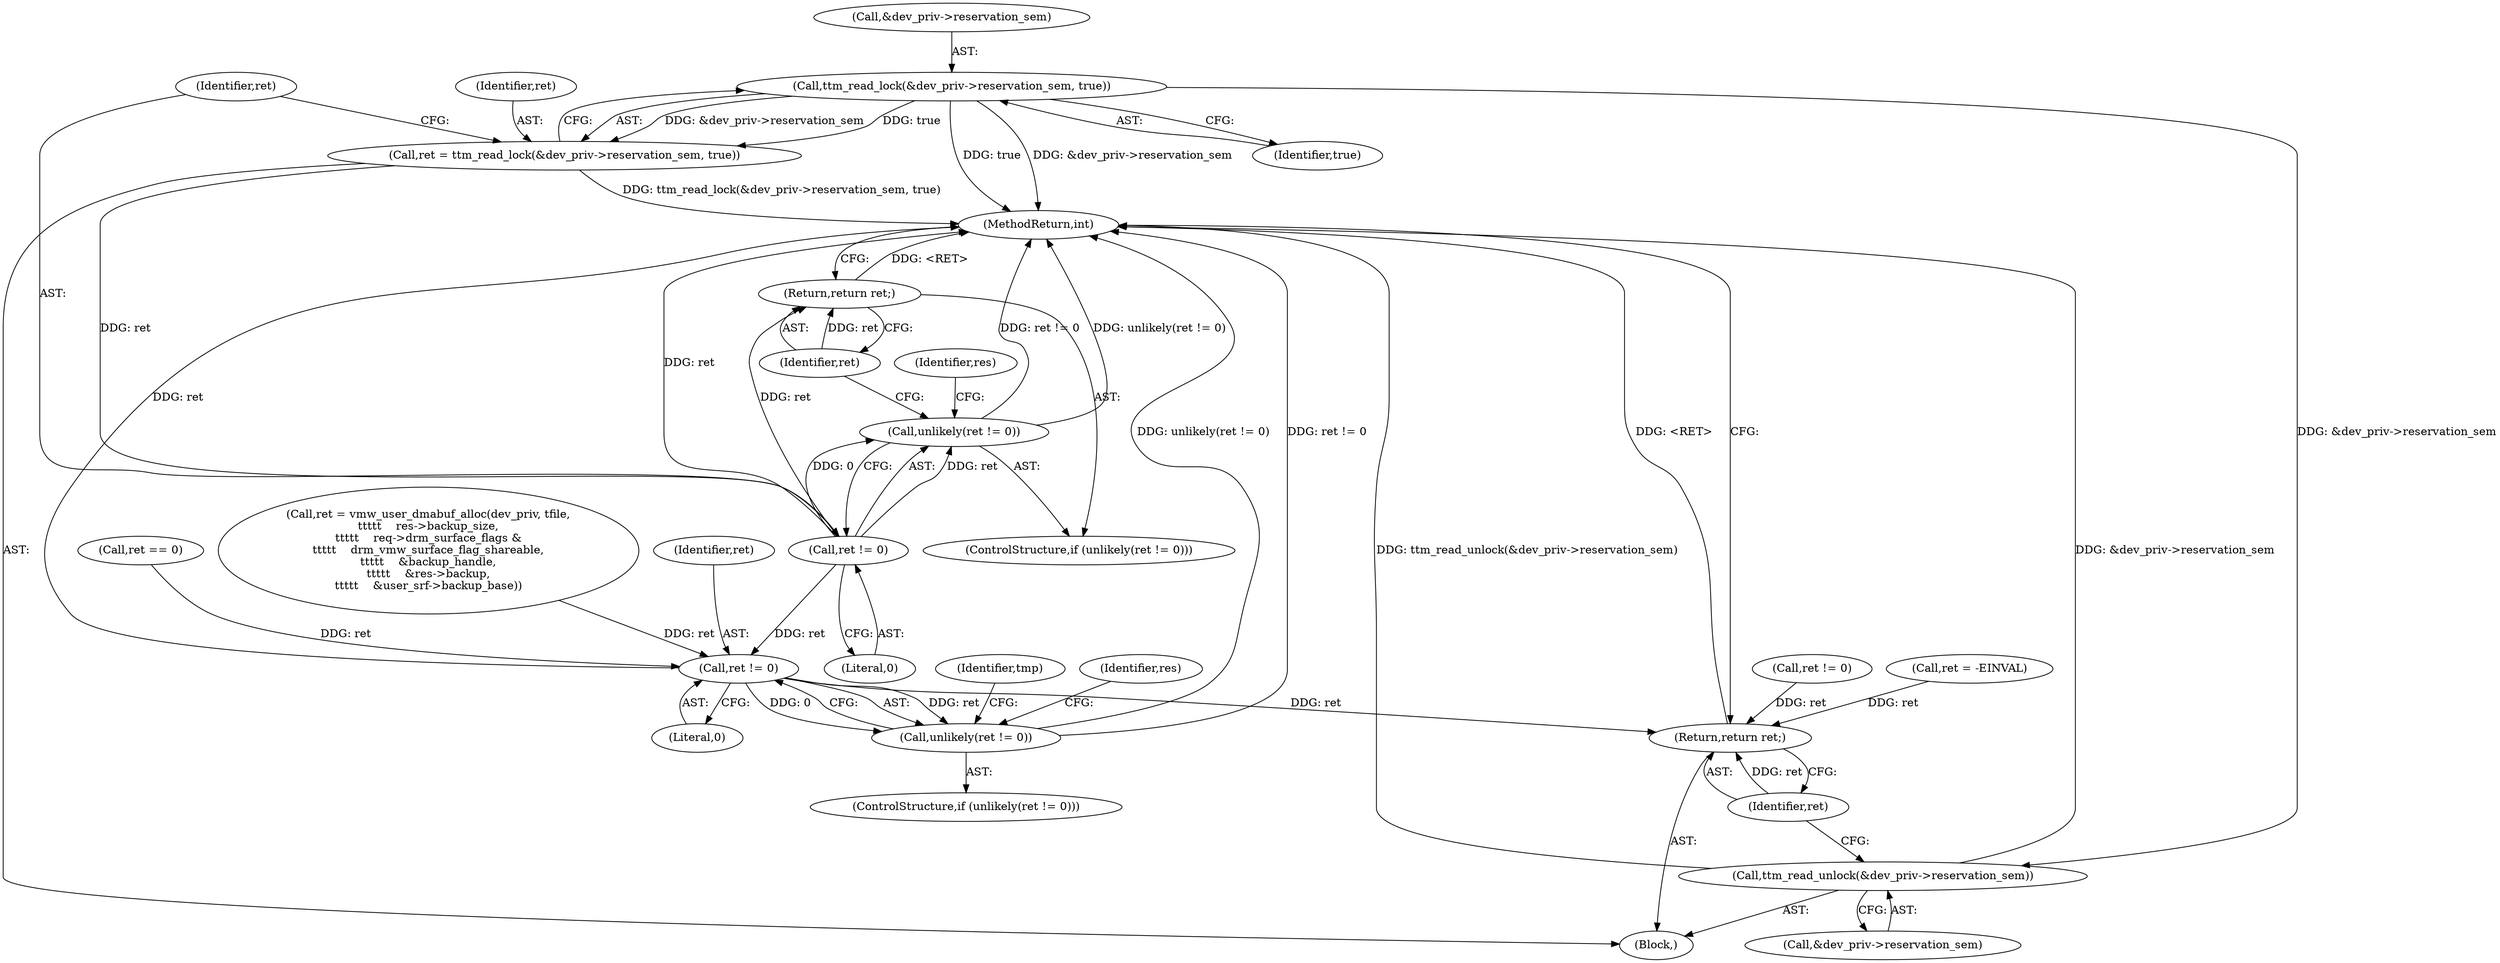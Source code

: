 digraph "0_linux_07678eca2cf9c9a18584e546c2b2a0d0c9a3150c@API" {
"1000231" [label="(Call,ttm_read_lock(&dev_priv->reservation_sem, true))"];
"1000229" [label="(Call,ret = ttm_read_lock(&dev_priv->reservation_sem, true))"];
"1000239" [label="(Call,ret != 0)"];
"1000238" [label="(Call,unlikely(ret != 0))"];
"1000242" [label="(Return,return ret;)"];
"1000337" [label="(Call,ret != 0)"];
"1000336" [label="(Call,unlikely(ret != 0))"];
"1000464" [label="(Return,return ret;)"];
"1000459" [label="(Call,ttm_read_unlock(&dev_priv->reservation_sem))"];
"1000241" [label="(Literal,0)"];
"1000346" [label="(Identifier,tmp)"];
"1000236" [label="(Identifier,true)"];
"1000464" [label="(Return,return ret;)"];
"1000230" [label="(Identifier,ret)"];
"1000343" [label="(Identifier,res)"];
"1000276" [label="(Call,ret == 0)"];
"1000239" [label="(Call,ret != 0)"];
"1000231" [label="(Call,ttm_read_lock(&dev_priv->reservation_sem, true))"];
"1000232" [label="(Call,&dev_priv->reservation_sem)"];
"1000336" [label="(Call,unlikely(ret != 0))"];
"1000335" [label="(ControlStructure,if (unlikely(ret != 0)))"];
"1000459" [label="(Call,ttm_read_unlock(&dev_priv->reservation_sem))"];
"1000105" [label="(Block,)"];
"1000245" [label="(Identifier,res)"];
"1000242" [label="(Return,return ret;)"];
"1000371" [label="(Call,ret != 0)"];
"1000238" [label="(Call,unlikely(ret != 0))"];
"1000465" [label="(Identifier,ret)"];
"1000466" [label="(MethodReturn,int)"];
"1000337" [label="(Call,ret != 0)"];
"1000312" [label="(Call,ret = vmw_user_dmabuf_alloc(dev_priv, tfile,\n\t\t\t\t\t    res->backup_size,\n\t\t\t\t\t    req->drm_surface_flags &\n\t\t\t\t\t    drm_vmw_surface_flag_shareable,\n\t\t\t\t\t    &backup_handle,\n\t\t\t\t\t    &res->backup,\n\t\t\t\t\t    &user_srf->backup_base))"];
"1000237" [label="(ControlStructure,if (unlikely(ret != 0)))"];
"1000229" [label="(Call,ret = ttm_read_lock(&dev_priv->reservation_sem, true))"];
"1000338" [label="(Identifier,ret)"];
"1000460" [label="(Call,&dev_priv->reservation_sem)"];
"1000243" [label="(Identifier,ret)"];
"1000240" [label="(Identifier,ret)"];
"1000339" [label="(Literal,0)"];
"1000300" [label="(Call,ret = -EINVAL)"];
"1000231" -> "1000229"  [label="AST: "];
"1000231" -> "1000236"  [label="CFG: "];
"1000232" -> "1000231"  [label="AST: "];
"1000236" -> "1000231"  [label="AST: "];
"1000229" -> "1000231"  [label="CFG: "];
"1000231" -> "1000466"  [label="DDG: true"];
"1000231" -> "1000466"  [label="DDG: &dev_priv->reservation_sem"];
"1000231" -> "1000229"  [label="DDG: &dev_priv->reservation_sem"];
"1000231" -> "1000229"  [label="DDG: true"];
"1000231" -> "1000459"  [label="DDG: &dev_priv->reservation_sem"];
"1000229" -> "1000105"  [label="AST: "];
"1000230" -> "1000229"  [label="AST: "];
"1000240" -> "1000229"  [label="CFG: "];
"1000229" -> "1000466"  [label="DDG: ttm_read_lock(&dev_priv->reservation_sem, true)"];
"1000229" -> "1000239"  [label="DDG: ret"];
"1000239" -> "1000238"  [label="AST: "];
"1000239" -> "1000241"  [label="CFG: "];
"1000240" -> "1000239"  [label="AST: "];
"1000241" -> "1000239"  [label="AST: "];
"1000238" -> "1000239"  [label="CFG: "];
"1000239" -> "1000466"  [label="DDG: ret"];
"1000239" -> "1000238"  [label="DDG: ret"];
"1000239" -> "1000238"  [label="DDG: 0"];
"1000239" -> "1000242"  [label="DDG: ret"];
"1000239" -> "1000337"  [label="DDG: ret"];
"1000238" -> "1000237"  [label="AST: "];
"1000243" -> "1000238"  [label="CFG: "];
"1000245" -> "1000238"  [label="CFG: "];
"1000238" -> "1000466"  [label="DDG: ret != 0"];
"1000238" -> "1000466"  [label="DDG: unlikely(ret != 0)"];
"1000242" -> "1000237"  [label="AST: "];
"1000242" -> "1000243"  [label="CFG: "];
"1000243" -> "1000242"  [label="AST: "];
"1000466" -> "1000242"  [label="CFG: "];
"1000242" -> "1000466"  [label="DDG: <RET>"];
"1000243" -> "1000242"  [label="DDG: ret"];
"1000337" -> "1000336"  [label="AST: "];
"1000337" -> "1000339"  [label="CFG: "];
"1000338" -> "1000337"  [label="AST: "];
"1000339" -> "1000337"  [label="AST: "];
"1000336" -> "1000337"  [label="CFG: "];
"1000337" -> "1000466"  [label="DDG: ret"];
"1000337" -> "1000336"  [label="DDG: ret"];
"1000337" -> "1000336"  [label="DDG: 0"];
"1000276" -> "1000337"  [label="DDG: ret"];
"1000312" -> "1000337"  [label="DDG: ret"];
"1000337" -> "1000464"  [label="DDG: ret"];
"1000336" -> "1000335"  [label="AST: "];
"1000343" -> "1000336"  [label="CFG: "];
"1000346" -> "1000336"  [label="CFG: "];
"1000336" -> "1000466"  [label="DDG: unlikely(ret != 0)"];
"1000336" -> "1000466"  [label="DDG: ret != 0"];
"1000464" -> "1000105"  [label="AST: "];
"1000464" -> "1000465"  [label="CFG: "];
"1000465" -> "1000464"  [label="AST: "];
"1000466" -> "1000464"  [label="CFG: "];
"1000464" -> "1000466"  [label="DDG: <RET>"];
"1000465" -> "1000464"  [label="DDG: ret"];
"1000300" -> "1000464"  [label="DDG: ret"];
"1000371" -> "1000464"  [label="DDG: ret"];
"1000459" -> "1000105"  [label="AST: "];
"1000459" -> "1000460"  [label="CFG: "];
"1000460" -> "1000459"  [label="AST: "];
"1000465" -> "1000459"  [label="CFG: "];
"1000459" -> "1000466"  [label="DDG: &dev_priv->reservation_sem"];
"1000459" -> "1000466"  [label="DDG: ttm_read_unlock(&dev_priv->reservation_sem)"];
}

